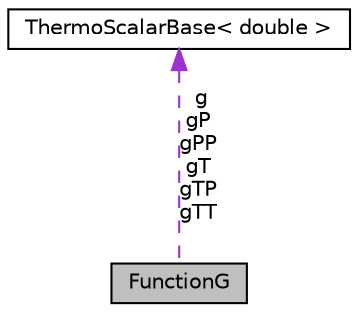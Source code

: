 digraph "FunctionG"
{
 // INTERACTIVE_SVG=YES
 // LATEX_PDF_SIZE
  edge [fontname="Helvetica",fontsize="10",labelfontname="Helvetica",labelfontsize="10"];
  node [fontname="Helvetica",fontsize="10",shape=record];
  Node1 [label="FunctionG",height=0.2,width=0.4,color="black", fillcolor="grey75", style="filled", fontcolor="black",tooltip="A type used to describe the function g of the HKF model and its partial temperature and pressure deri..."];
  Node2 -> Node1 [dir="back",color="darkorchid3",fontsize="10",style="dashed",label=" g\ngP\ngPP\ngT\ngTP\ngTT" ,fontname="Helvetica"];
  Node2 [label="ThermoScalarBase\< double \>",height=0.2,width=0.4,color="black", fillcolor="white", style="filled",URL="$classReaktoro_1_1ThermoScalarBase.html",tooltip=" "];
}
